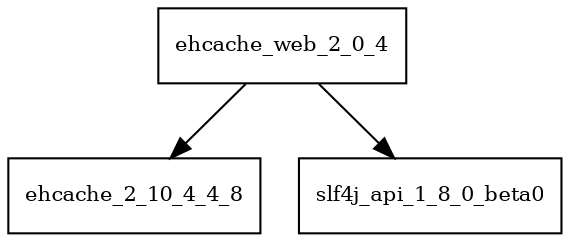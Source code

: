 digraph ehcache_web_2_0_4_dependencies {
  node [shape = box, fontsize=10.0];
  ehcache_web_2_0_4 -> ehcache_2_10_4_4_8;
  ehcache_web_2_0_4 -> slf4j_api_1_8_0_beta0;
}
